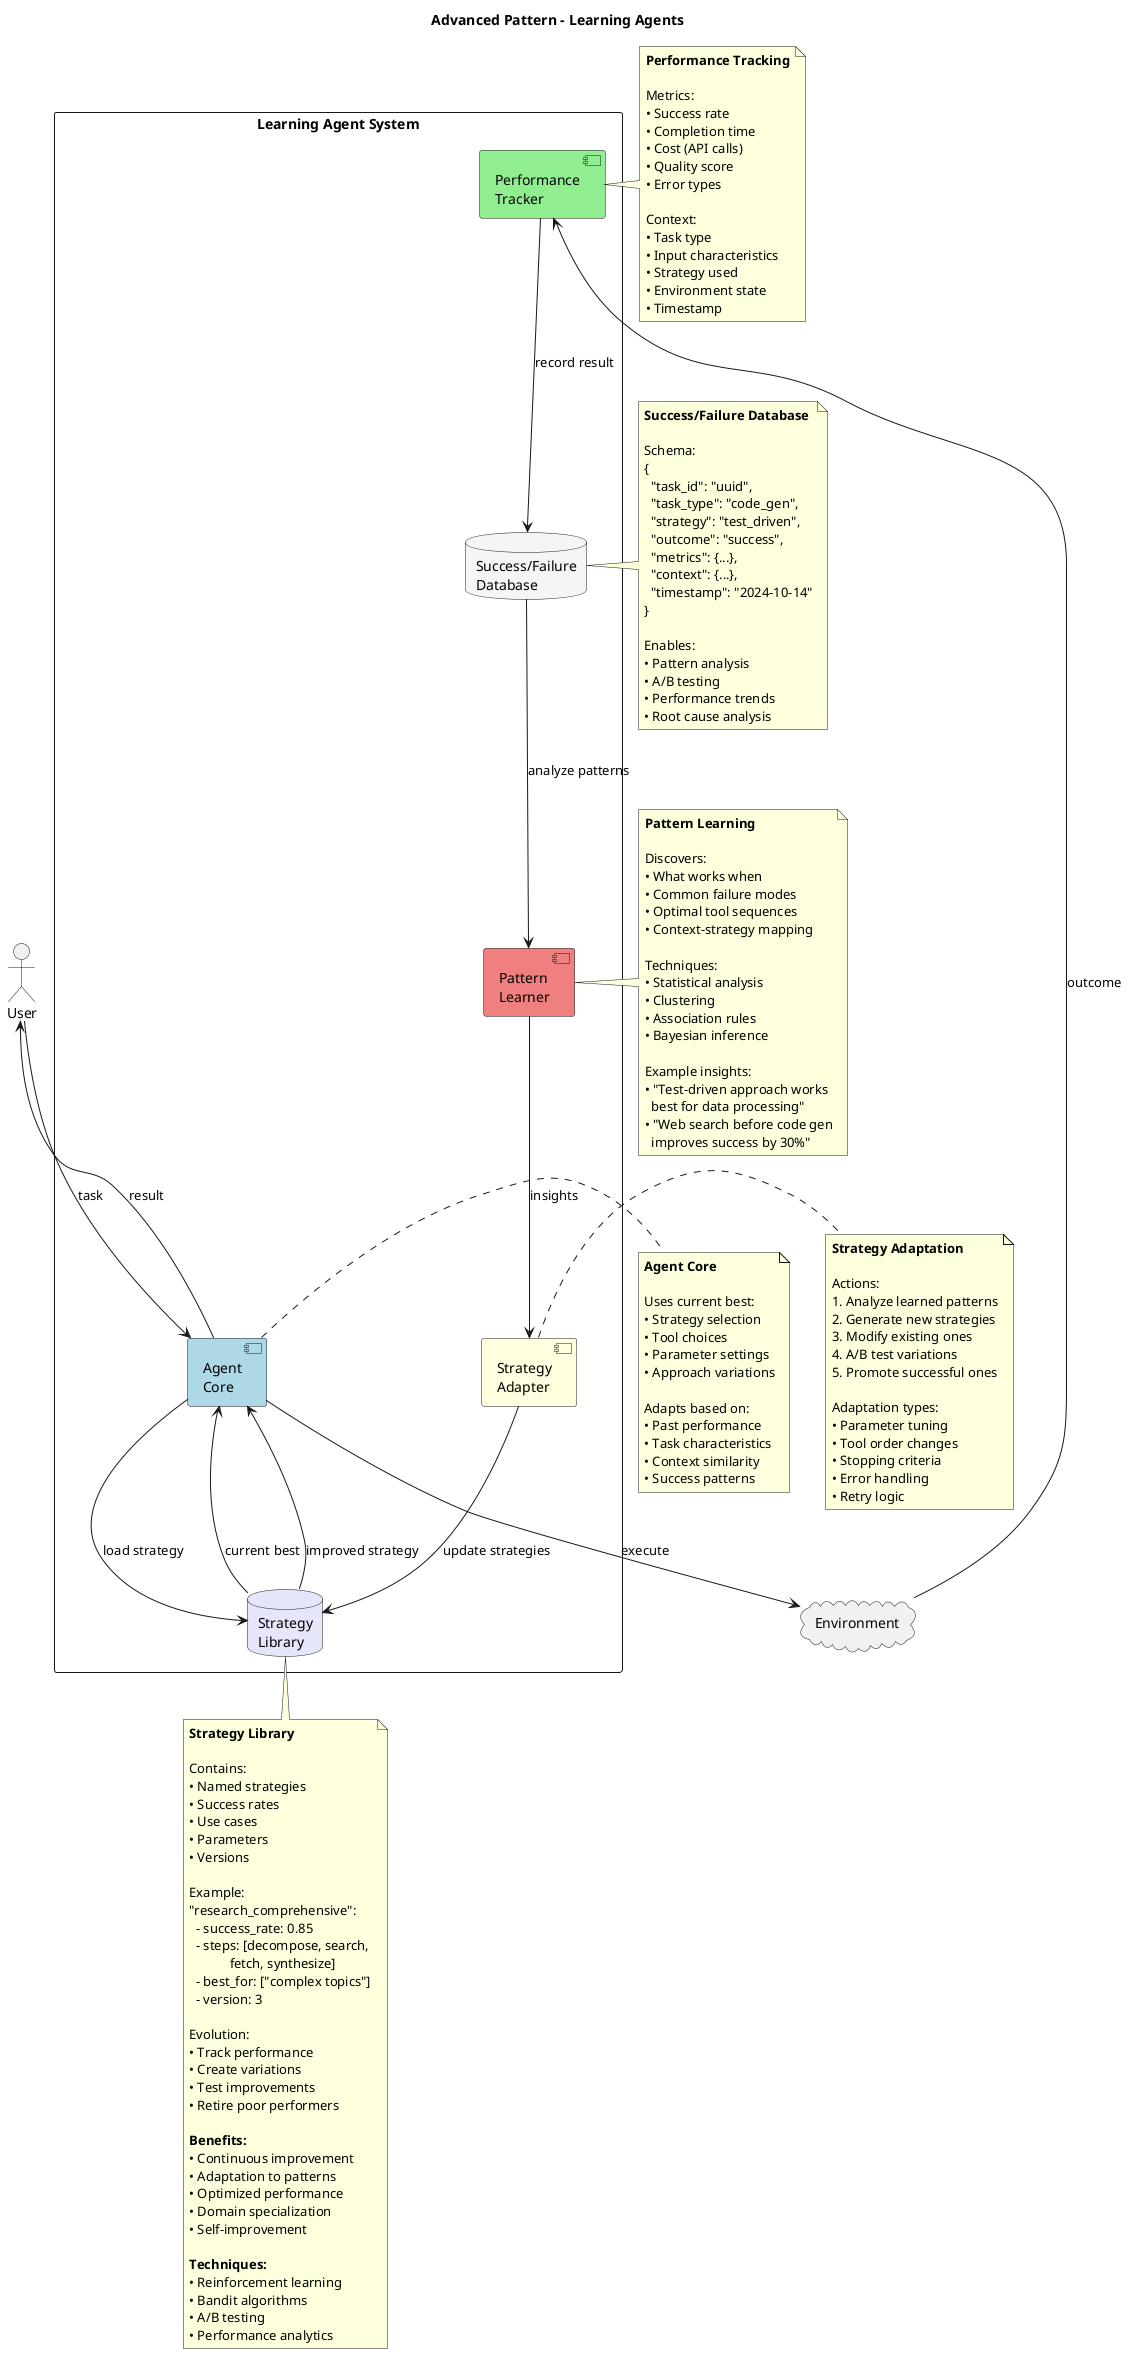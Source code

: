 @startuml
!define AGENT #LightBlue
!define TRACKER #LightGreen
!define LEARNER #LightCoral
!define ADAPTER #LightYellow

title Advanced Pattern - Learning Agents

actor User

rectangle "Learning Agent System" {
    
    component "Agent\nCore" as agent AGENT
    
    component "Performance\nTracker" as tracker TRACKER
    
    component "Pattern\nLearner" as learner LEARNER
    
    component "Strategy\nAdapter" as adapter ADAPTER
    
    database "Success/Failure\nDatabase" as sfdb #WhiteSmoke
    database "Strategy\nLibrary" as strategies #Lavender
}

cloud "Environment" as env

User -down-> agent : task
agent -down-> strategies : load strategy
strategies -up-> agent : current best

agent -down-> env : execute
env -up-> tracker : outcome

tracker -down-> sfdb : record result
sfdb -down-> learner : analyze patterns

learner -down-> adapter : insights
adapter -down-> strategies : update strategies

strategies -up-> agent : improved strategy
agent -up-> User : result

note right of agent
  **Agent Core**
  
  Uses current best:
  • Strategy selection
  • Tool choices
  • Parameter settings
  • Approach variations
  
  Adapts based on:
  • Past performance
  • Task characteristics
  • Context similarity
  • Success patterns
end note

note right of tracker
  **Performance Tracking**
  
  Metrics:
  • Success rate
  • Completion time
  • Cost (API calls)
  • Quality score
  • Error types
  
  Context:
  • Task type
  • Input characteristics
  • Strategy used
  • Environment state
  • Timestamp
end note

note right of sfdb
  **Success/Failure Database**
  
  Schema:
  {
    "task_id": "uuid",
    "task_type": "code_gen",
    "strategy": "test_driven",
    "outcome": "success",
    "metrics": {...},
    "context": {...},
    "timestamp": "2024-10-14"
  }
  
  Enables:
  • Pattern analysis
  • A/B testing
  • Performance trends
  • Root cause analysis
end note

note right of learner
  **Pattern Learning**
  
  Discovers:
  • What works when
  • Common failure modes
  • Optimal tool sequences
  • Context-strategy mapping
  
  Techniques:
  • Statistical analysis
  • Clustering
  • Association rules
  • Bayesian inference
  
  Example insights:
  • "Test-driven approach works
    best for data processing"
  • "Web search before code gen
    improves success by 30%"
end note

note right of adapter
  **Strategy Adaptation**
  
  Actions:
  1. Analyze learned patterns
  2. Generate new strategies
  3. Modify existing ones
  4. A/B test variations
  5. Promote successful ones
  
  Adaptation types:
  • Parameter tuning
  • Tool order changes
  • Stopping criteria
  • Error handling
  • Retry logic
end note

note bottom of strategies
  **Strategy Library**
  
  Contains:
  • Named strategies
  • Success rates
  • Use cases
  • Parameters
  • Versions
  
  Example:
  "research_comprehensive":
    - success_rate: 0.85
    - steps: [decompose, search, 
              fetch, synthesize]
    - best_for: ["complex topics"]
    - version: 3
  
  Evolution:
  • Track performance
  • Create variations
  • Test improvements
  • Retire poor performers
  
  **Benefits:**
  • Continuous improvement
  • Adaptation to patterns
  • Optimized performance
  • Domain specialization
  • Self-improvement
  
  **Techniques:**
  • Reinforcement learning
  • Bandit algorithms
  • A/B testing
  • Performance analytics
end note

@enduml
